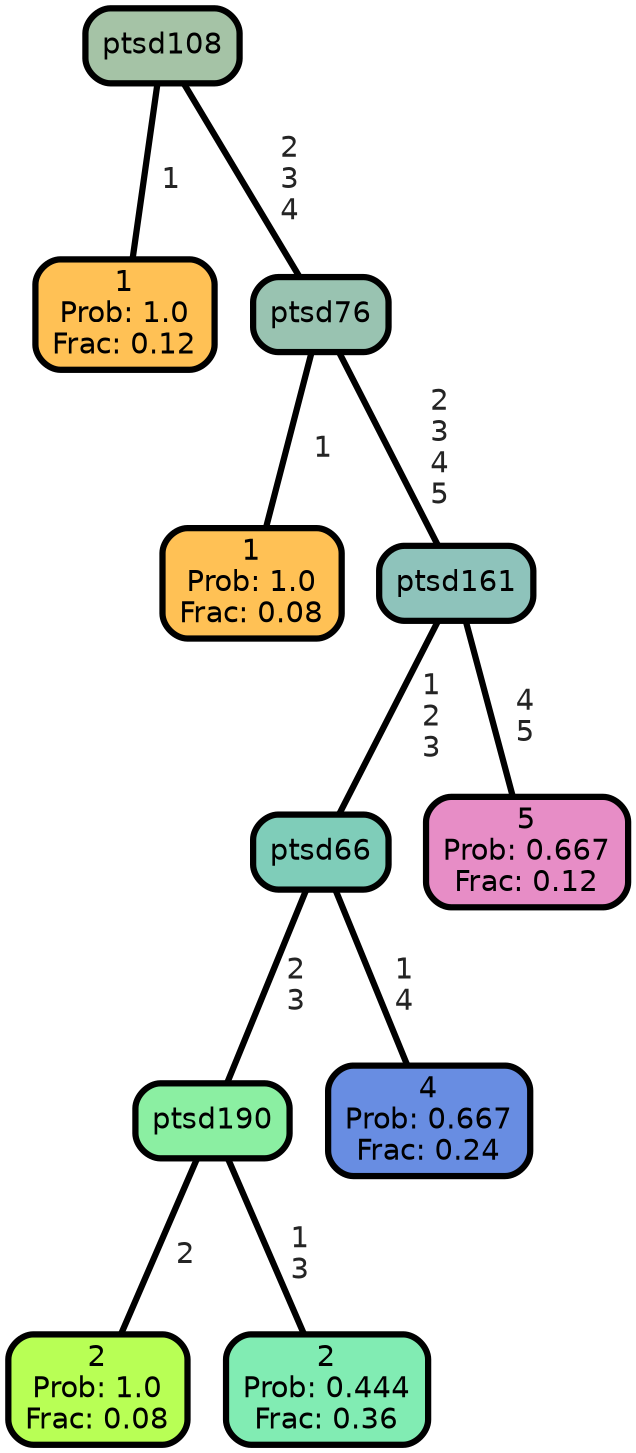 graph Tree {
node [shape=box, style="filled, rounded",color="black",penwidth="3",fontcolor="black",                 fontname=helvetica] ;
graph [ranksep="0 equally", splines=straight,                 bgcolor=transparent, dpi=200] ;
edge [fontname=helvetica, fontweight=bold,fontcolor=grey14,color=black] ;
0 [label="1
Prob: 1.0
Frac: 0.12", fillcolor="#ffc155"] ;
1 [label="ptsd108", fillcolor="#a5c3a6"] ;
2 [label="1
Prob: 1.0
Frac: 0.08", fillcolor="#ffc155"] ;
3 [label="ptsd76", fillcolor="#99c3b1"] ;
4 [label="2
Prob: 1.0
Frac: 0.08", fillcolor="#b8ff55"] ;
5 [label="ptsd190", fillcolor="#8befa2"] ;
6 [label="2
Prob: 0.444
Frac: 0.36", fillcolor="#81ecb3"] ;
7 [label="ptsd66", fillcolor="#7fcdb9"] ;
8 [label="4
Prob: 0.667
Frac: 0.24", fillcolor="#688de2"] ;
9 [label="ptsd161", fillcolor="#8ec3bb"] ;
10 [label="5
Prob: 0.667
Frac: 0.12", fillcolor="#e78dc6"] ;
1 -- 0 [label=" 1",penwidth=3] ;
1 -- 3 [label=" 2\n 3\n 4",penwidth=3] ;
3 -- 2 [label=" 1",penwidth=3] ;
3 -- 9 [label=" 2\n 3\n 4\n 5",penwidth=3] ;
5 -- 4 [label=" 2",penwidth=3] ;
5 -- 6 [label=" 1\n 3",penwidth=3] ;
7 -- 5 [label=" 2\n 3",penwidth=3] ;
7 -- 8 [label=" 1\n 4",penwidth=3] ;
9 -- 7 [label=" 1\n 2\n 3",penwidth=3] ;
9 -- 10 [label=" 4\n 5",penwidth=3] ;
{rank = same;}}